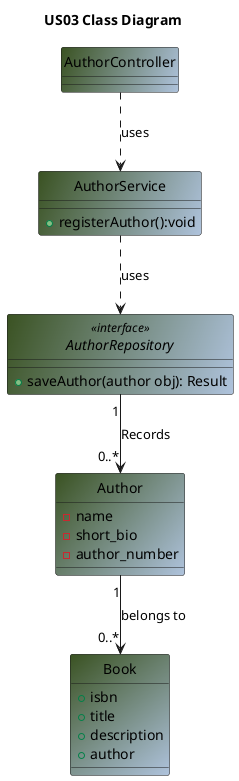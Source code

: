 @startuml
'https://SubscriptionServicetuml.com/class-diagram

hide circle

title US03 Class Diagram


class AuthorController #3B5323FF/B0C4DEFF {
}

class AuthorService #3B5323FF/B0C4DEFF{
+registerAuthor():void
}

interface AuthorRepository <<interface>> #3B5323FF/B0C4DEFF{
+saveAuthor(author obj): Result
}


class Author #3B5323FF/B0C4DEFF{
-name
-short_bio
-author_number
}

class Book #3B5323FF/B0C4DEFF  {
+isbn
+title
+description
+author
}

Author "1" -->"0..*" Book: belongs to
AuthorController..> AuthorService:uses
AuthorService ..>  AuthorRepository:uses
AuthorRepository "1" -->"0..*" Author: Records

@enduml

